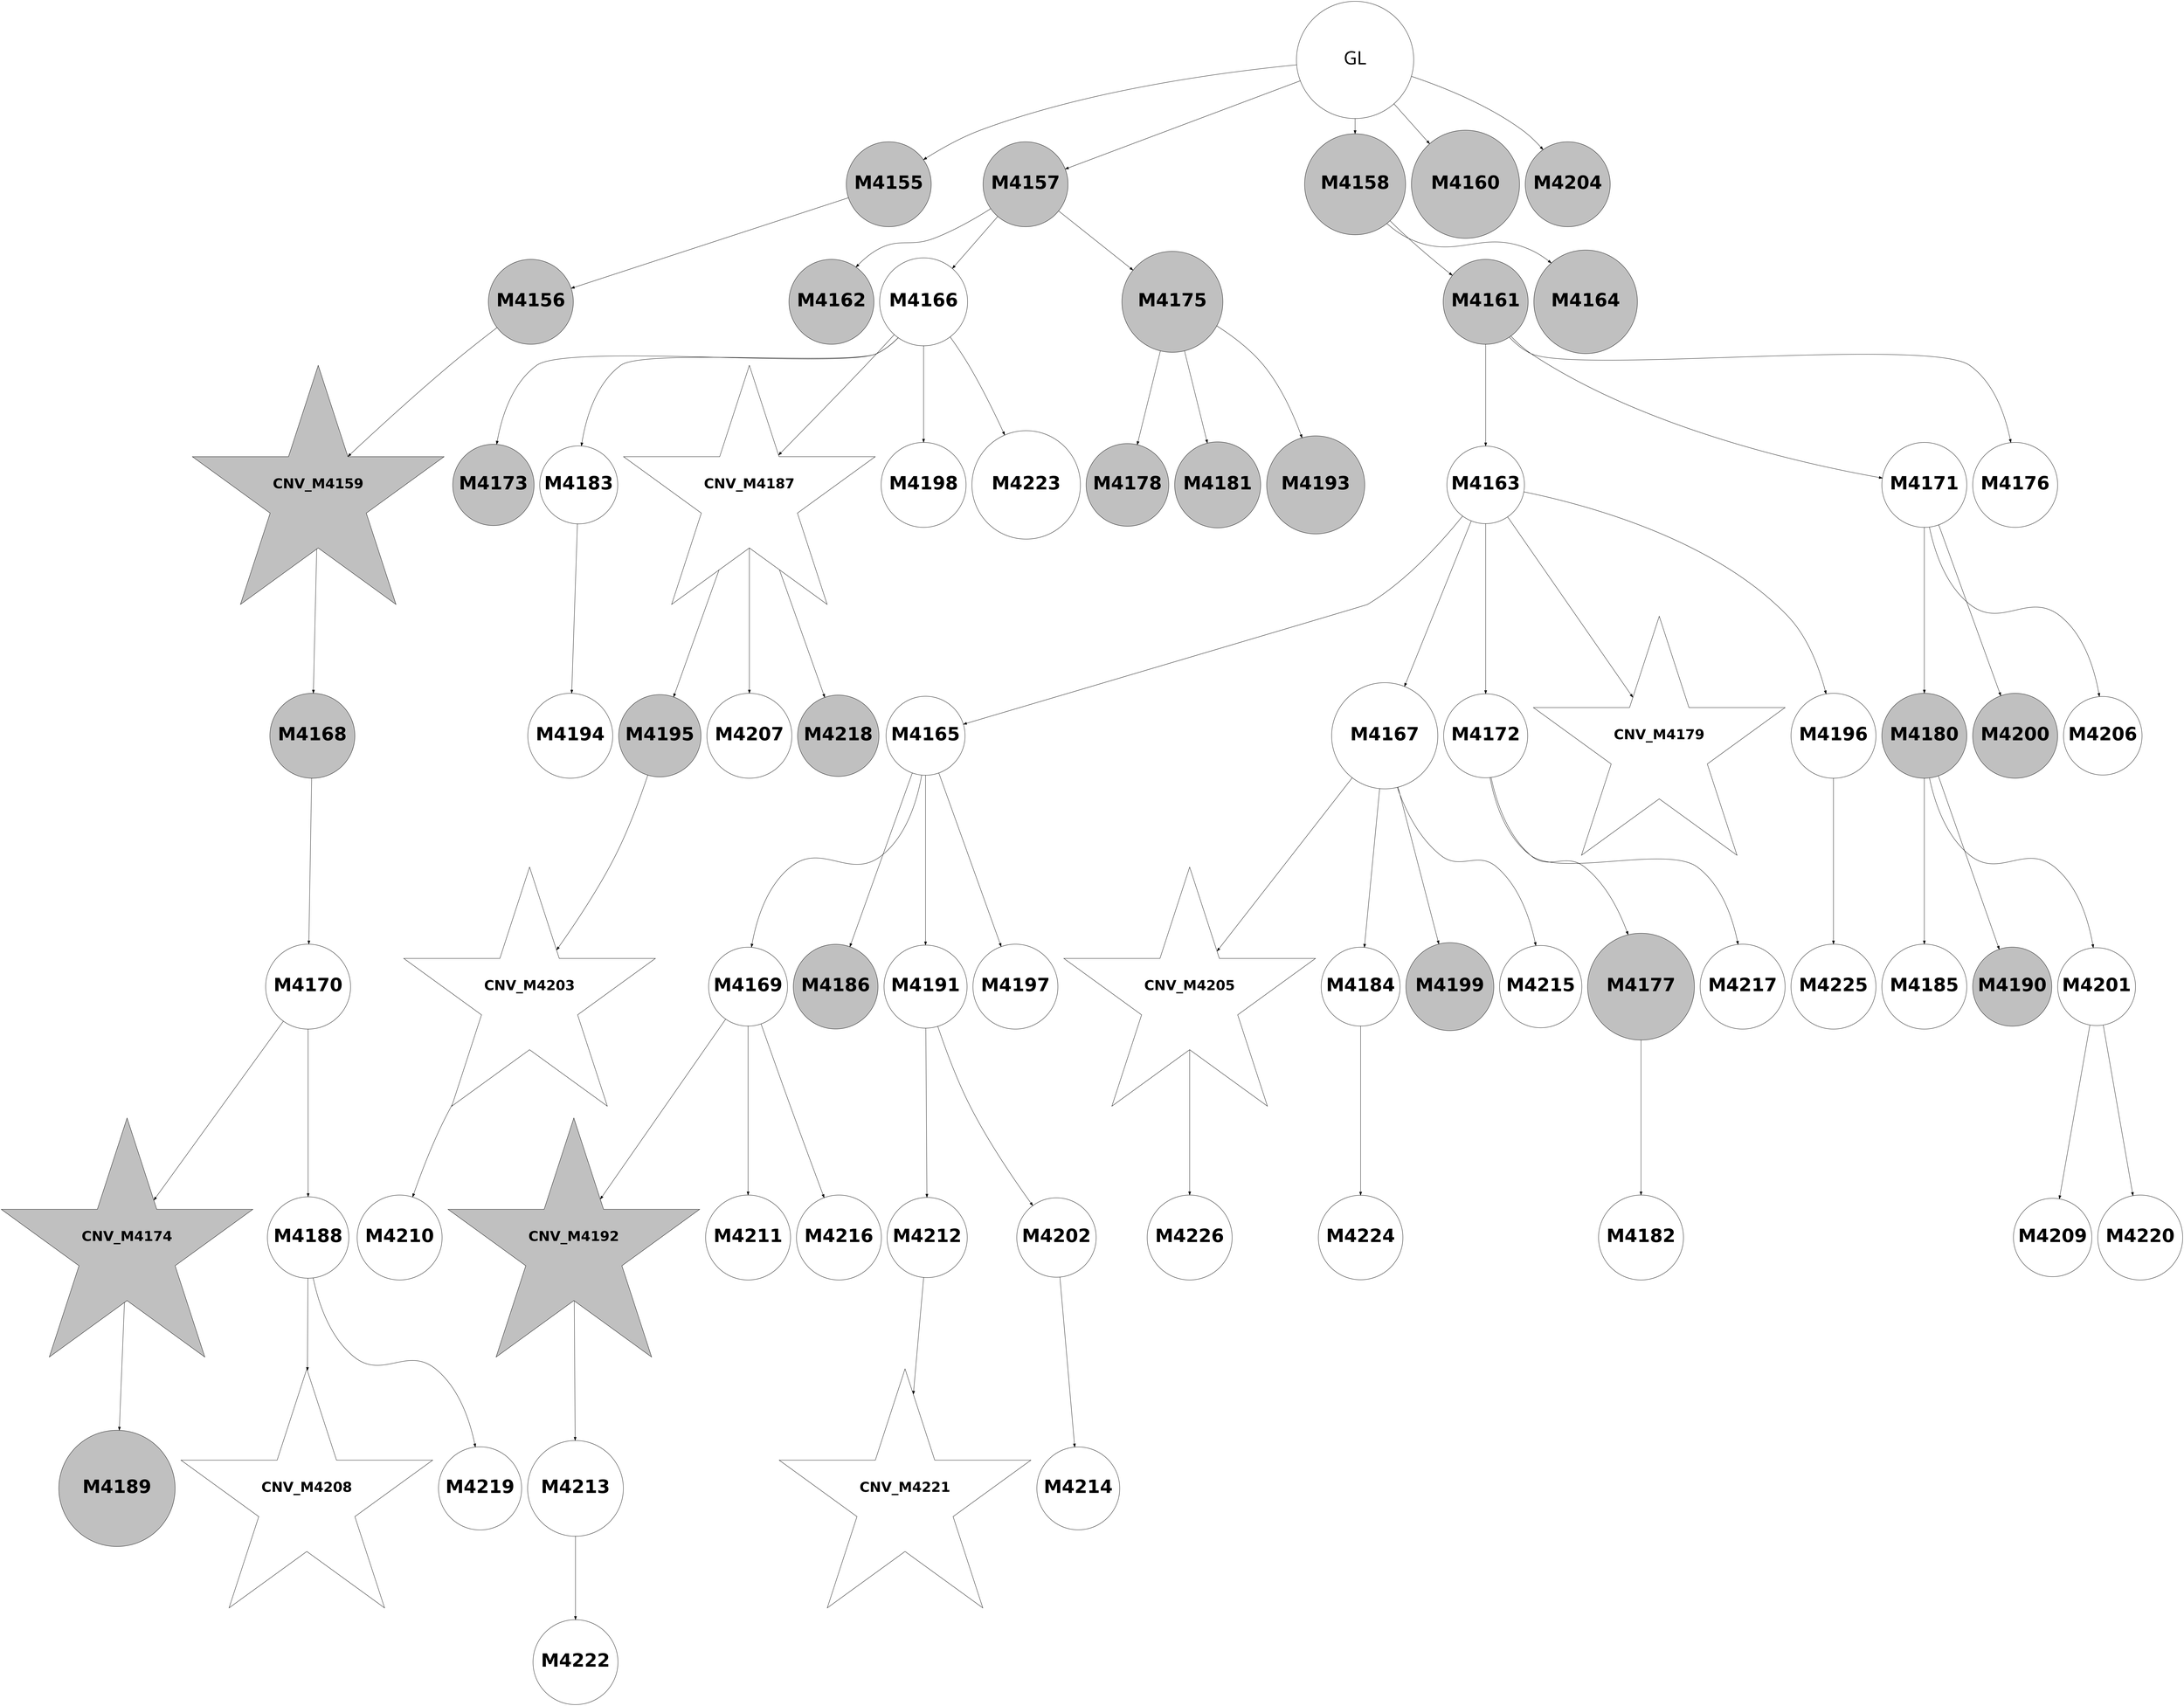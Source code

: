 digraph G { 
4224 -> 4231;
4226 -> 4247;
4233 -> 4242;
4234 -> 4243;
4175 -> 4176;
4175 -> 4178;
4175 -> 4179;
4175 -> 4181;
4175 -> 4225;
4176 -> 4177;
4177 -> 4180;
4178 -> 4183;
4178 -> 4187;
4178 -> 4196;
4179 -> 4182;
4179 -> 4185;
4180 -> 4189;
4182 -> 4184;
4182 -> 4192;
4182 -> 4197;
4184 -> 4186;
4184 -> 4188;
4184 -> 4193;
4184 -> 4200;
4184 -> 4217;
4186 -> 4190;
4186 -> 4207;
4186 -> 4212;
4186 -> 4218;
4187 -> 4194;
4187 -> 4204;
4187 -> 4208;
4187 -> 4219;
4187 -> 4244;
4188 -> 4205;
4188 -> 4220;
4188 -> 4226;
4188 -> 4236;
4189 -> 4191;
4190 -> 4213;
4190 -> 4232;
4190 -> 4237;
4191 -> 4195;
4191 -> 4209;
4192 -> 4201;
4192 -> 4221;
4192 -> 4227;
4193 -> 4198;
4193 -> 4238;
4195 -> 4210;
4196 -> 4199;
4196 -> 4202;
4196 -> 4214;
4198 -> 4203;
4201 -> 4206;
4201 -> 4211;
4201 -> 4222;
4204 -> 4215;
4205 -> 4245;
4208 -> 4216;
4208 -> 4228;
4208 -> 4239;
4209 -> 4229;
4209 -> 4240;
4212 -> 4223;
4212 -> 4233;
4213 -> 4234;
4216 -> 4224;
4217 -> 4246;
4222 -> 4230;
4222 -> 4241;
4223 -> 4235;
4175 [label="GL" fontname="arial-bold" fontsize=56 width=5 height=5];
4176 [shape=circle style=filled fillcolor=grey fontname="helvetica-bold" fontsize=56 label="M4155" width=0.15 height=2 ];
4177 [shape=circle style=filled fillcolor=grey fontname="helvetica-bold" fontsize=56 label="M4156" width=0.82 height=2 ];
4178 [shape=circle style=filled fillcolor=grey fontname="helvetica-bold" fontsize=56 label="M4157" width=1.41 height=2 ];
4179 [shape=circle style=filled fillcolor=grey fontname="helvetica-bold" fontsize=56 label="M4158" width=4.3 height=2 ];
4180 [shape=star style=filled fillcolor=grey fontname="helvetica-bold" fontsize=42 label="CNV_M4159"];
4181 [shape=circle style=filled fillcolor=grey fontname="helvetica-bold" fontsize=56 label="M4160" width=4.61 height=2 ];
4182 [shape=circle style=filled fillcolor=grey fontname="helvetica-bold" fontsize=56 label="M4161" width=1.43 height=2 ];
4183 [shape=circle style=filled fillcolor=grey fontname="helvetica-bold" fontsize=56 label="M4162" width=0.78 height=2 ];
4184 [shape=circle style=filled fillcolor=white fontname="helvetica-bold" fontsize=56 label="M4163" width=3.3 height=2 ];
4185 [shape=circle style=filled fillcolor=grey fontname="helvetica-bold" fontsize=56 label="M4164" width=4.42 height=2 ];
4186 [shape=circle style=filled fillcolor=white fontname="helvetica-bold" fontsize=56 label="M4165" width=2.83 height=2 ];
4187 [shape=circle style=filled fillcolor=white fontname="helvetica-bold" fontsize=56 label="M4166" width=3.75 height=2 ];
4188 [shape=circle style=filled fillcolor=white fontname="helvetica-bold" fontsize=56 label="M4167" width=4.53 height=2 ];
4189 [shape=circle style=filled fillcolor=grey fontname="helvetica-bold" fontsize=56 label="M4168" width=0.28 height=2 ];
4190 [shape=circle style=filled fillcolor=white fontname="helvetica-bold" fontsize=56 label="M4169" width=2.89 height=2 ];
4191 [shape=circle style=filled fillcolor=white fontname="helvetica-bold" fontsize=56 label="M4170" width=0.97 height=2 ];
4192 [shape=circle style=filled fillcolor=white fontname="helvetica-bold" fontsize=56 label="M4171" width=0.11 height=2 ];
4193 [shape=circle style=filled fillcolor=white fontname="helvetica-bold" fontsize=56 label="M4172" width=3.58 height=2 ];
4194 [shape=circle style=filled fillcolor=grey fontname="helvetica-bold" fontsize=56 label="M4173" width=2.4 height=2 ];
4195 [shape=star style=filled fillcolor=grey fontname="helvetica-bold" fontsize=42 label="CNV_M4174"];
4196 [shape=circle style=filled fillcolor=grey fontname="helvetica-bold" fontsize=56 label="M4175" width=4.31 height=2 ];
4197 [shape=circle style=filled fillcolor=white fontname="helvetica-bold" fontsize=56 label="M4176" width=1.77 height=2 ];
4198 [shape=circle style=filled fillcolor=grey fontname="helvetica-bold" fontsize=56 label="M4177" width=4.55 height=2 ];
4199 [shape=circle style=filled fillcolor=grey fontname="helvetica-bold" fontsize=56 label="M4178" width=2.21 height=2 ];
4200 [shape=star style=filled fillcolor=white fontname="helvetica-bold" fontsize=42 label="CNV_M4179"];
4201 [shape=circle style=filled fillcolor=grey fontname="helvetica-bold" fontsize=56 label="M4180" width=0.77 height=2 ];
4202 [shape=circle style=filled fillcolor=grey fontname="helvetica-bold" fontsize=56 label="M4181" width=3.66 height=2 ];
4203 [shape=circle style=filled fillcolor=white fontname="helvetica-bold" fontsize=56 label="M4182" width=0.66 height=2 ];
4204 [shape=circle style=filled fillcolor=white fontname="helvetica-bold" fontsize=56 label="M4183" width=3.21 height=2 ];
4205 [shape=circle style=filled fillcolor=white fontname="helvetica-bold" fontsize=56 label="M4184" width=2.89 height=2 ];
4206 [shape=circle style=filled fillcolor=white fontname="helvetica-bold" fontsize=56 label="M4185" width=0.08 height=2 ];
4207 [shape=circle style=filled fillcolor=grey fontname="helvetica-bold" fontsize=56 label="M4186" width=3.61 height=2 ];
4208 [shape=star style=filled fillcolor=white fontname="helvetica-bold" fontsize=42 label="CNV_M4187"];
4209 [shape=circle style=filled fillcolor=white fontname="helvetica-bold" fontsize=56 label="M4188" width=3.47 height=2 ];
4210 [shape=circle style=filled fillcolor=grey fontname="helvetica-bold" fontsize=56 label="M4189" width=4.96 height=2 ];
4211 [shape=circle style=filled fillcolor=grey fontname="helvetica-bold" fontsize=56 label="M4190" width=2.86 height=2 ];
4212 [shape=circle style=filled fillcolor=white fontname="helvetica-bold" fontsize=56 label="M4191" width=3.54 height=2 ];
4213 [shape=star style=filled fillcolor=grey fontname="helvetica-bold" fontsize=42 label="CNV_M4192"];
4214 [shape=circle style=filled fillcolor=grey fontname="helvetica-bold" fontsize=56 label="M4193" width=4.18 height=2 ];
4215 [shape=circle style=filled fillcolor=white fontname="helvetica-bold" fontsize=56 label="M4194" width=0.69 height=2 ];
4216 [shape=circle style=filled fillcolor=grey fontname="helvetica-bold" fontsize=56 label="M4195" width=2.25 height=2 ];
4217 [shape=circle style=filled fillcolor=white fontname="helvetica-bold" fontsize=56 label="M4196" width=0.25 height=2 ];
4218 [shape=circle style=filled fillcolor=white fontname="helvetica-bold" fontsize=56 label="M4197" width=0.25 height=2 ];
4219 [shape=circle style=filled fillcolor=white fontname="helvetica-bold" fontsize=56 label="M4198" width=0.89 height=2 ];
4220 [shape=circle style=filled fillcolor=grey fontname="helvetica-bold" fontsize=56 label="M4199" width=3.75 height=2 ];
4221 [shape=circle style=filled fillcolor=grey fontname="helvetica-bold" fontsize=56 label="M4200" width=1.06 height=2 ];
4222 [shape=circle style=filled fillcolor=white fontname="helvetica-bold" fontsize=56 label="M4201" width=3.32 height=2 ];
4223 [shape=circle style=filled fillcolor=white fontname="helvetica-bold" fontsize=56 label="M4202" width=2.73 height=2 ];
4224 [shape=star style=filled fillcolor=white fontname="helvetica-bold" fontsize=42 label="CNV_M4203"];
4225 [shape=circle style=filled fillcolor=grey fontname="helvetica-bold" fontsize=56 label="M4204" width=0.2 height=2 ];
4226 [shape=star style=filled fillcolor=white fontname="helvetica-bold" fontsize=42 label="CNV_M4205"];
4227 [shape=circle style=filled fillcolor=white fontname="helvetica-bold" fontsize=56 label="M4206" width=2.95 height=2 ];
4228 [shape=circle style=filled fillcolor=white fontname="helvetica-bold" fontsize=56 label="M4207" width=0.23 height=2 ];
4229 [shape=star style=filled fillcolor=white fontname="helvetica-bold" fontsize=42 label="CNV_M4208"];
4230 [shape=circle style=filled fillcolor=white fontname="helvetica-bold" fontsize=56 label="M4209" width=3.07 height=2 ];
4231 [shape=circle style=filled fillcolor=white fontname="helvetica-bold" fontsize=56 label="M4210" width=1.59 height=2 ];
4232 [shape=circle style=filled fillcolor=white fontname="helvetica-bold" fontsize=56 label="M4211" width=0.34 height=2 ];
4233 [shape=circle style=filled fillcolor=white fontname="helvetica-bold" fontsize=56 label="M4212" width=2.58 height=2 ];
4234 [shape=circle style=filled fillcolor=white fontname="helvetica-bold" fontsize=56 label="M4213" width=4.08 height=2 ];
4235 [shape=circle style=filled fillcolor=white fontname="helvetica-bold" fontsize=56 label="M4214" width=2.18 height=2 ];
4236 [shape=circle style=filled fillcolor=white fontname="helvetica-bold" fontsize=56 label="M4215" width=2.25 height=2 ];
4237 [shape=circle style=filled fillcolor=white fontname="helvetica-bold" fontsize=56 label="M4216" width=1.49 height=2 ];
4238 [shape=circle style=filled fillcolor=white fontname="helvetica-bold" fontsize=56 label="M4217" width=0.3 height=2 ];
4239 [shape=circle style=filled fillcolor=grey fontname="helvetica-bold" fontsize=56 label="M4218" width=2.38 height=2 ];
4240 [shape=circle style=filled fillcolor=white fontname="helvetica-bold" fontsize=56 label="M4219" width=2.17 height=2 ];
4241 [shape=circle style=filled fillcolor=white fontname="helvetica-bold" fontsize=56 label="M4220" width=1.37 height=2 ];
4242 [shape=star style=filled fillcolor=white fontname="helvetica-bold" fontsize=42 label="CNV_M4221"];
4243 [shape=circle style=filled fillcolor=white fontname="helvetica-bold" fontsize=56 label="M4222" width=1.98 height=2 ];
4244 [shape=circle style=filled fillcolor=white fontname="helvetica-bold" fontsize=56 label="M4223" width=4.63 height=2 ];
4245 [shape=circle style=filled fillcolor=white fontname="helvetica-bold" fontsize=56 label="M4224" width=2.04 height=2 ];
4246 [shape=circle style=filled fillcolor=white fontname="helvetica-bold" fontsize=56 label="M4225" width=1.88 height=2 ];
4247 [shape=circle style=filled fillcolor=white fontname="helvetica-bold" fontsize=56 label="M4226" width=1.64 height=2 ];
}